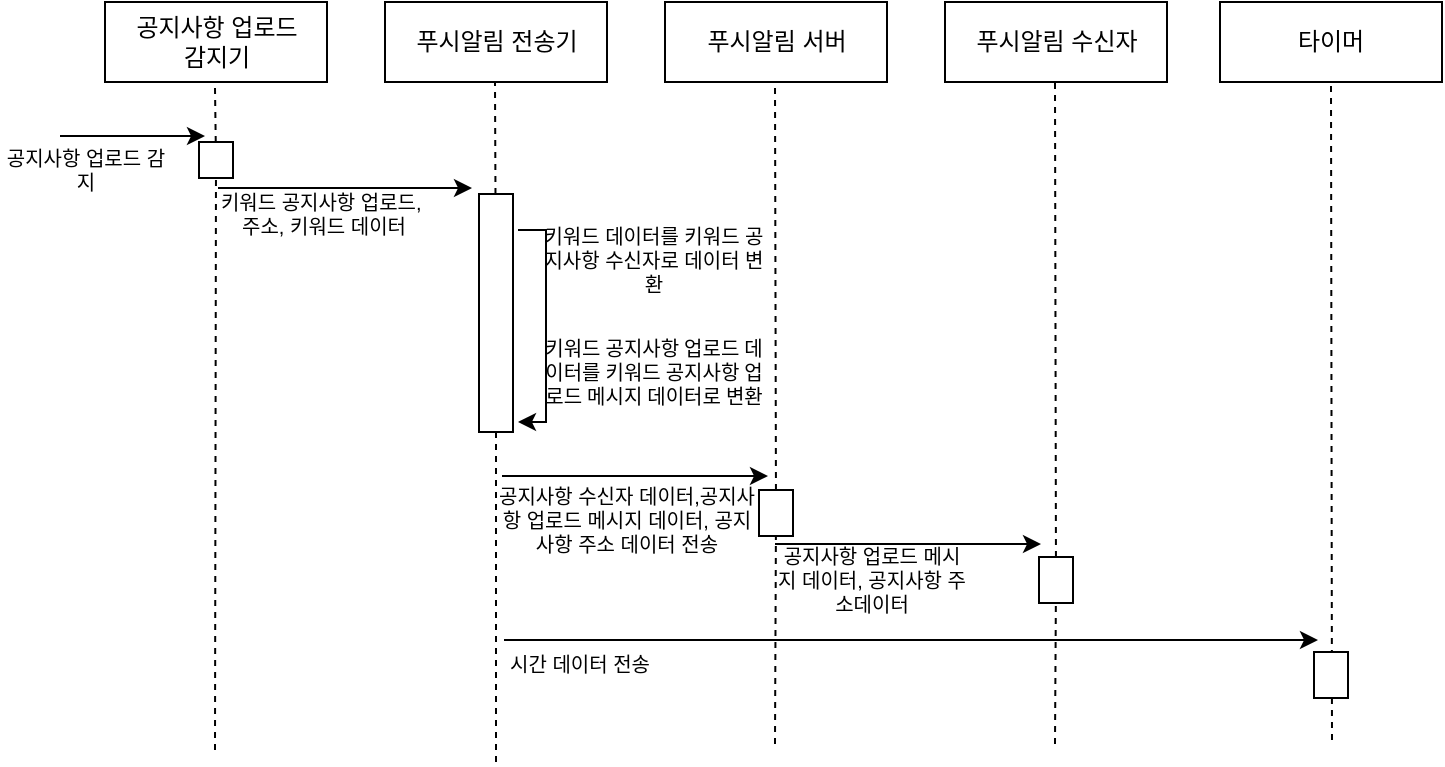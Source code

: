 <mxfile version="15.7.0" type="github">
  <diagram id="LnA-MGfw-eKQwQUpnpWq" name="Page-1">
    <mxGraphModel dx="1102" dy="614" grid="0" gridSize="10" guides="1" tooltips="1" connect="1" arrows="1" fold="1" page="1" pageScale="1" pageWidth="827" pageHeight="1169" math="0" shadow="0">
      <root>
        <mxCell id="0" />
        <mxCell id="1" parent="0" />
        <mxCell id="dRJT6T7B1bmCpjtBObPO-3" value="푸시알림 서버" style="rounded=0;whiteSpace=wrap;html=1;" parent="1" vertex="1">
          <mxGeometry x="414.5" y="179" width="111" height="40" as="geometry" />
        </mxCell>
        <mxCell id="dRJT6T7B1bmCpjtBObPO-4" value="푸시알림 전송기" style="rounded=0;whiteSpace=wrap;html=1;" parent="1" vertex="1">
          <mxGeometry x="274.5" y="179" width="111" height="40" as="geometry" />
        </mxCell>
        <mxCell id="dRJT6T7B1bmCpjtBObPO-5" value="공지사항 업로드&lt;br&gt;감지기" style="rounded=0;whiteSpace=wrap;html=1;" parent="1" vertex="1">
          <mxGeometry x="134.5" y="179" width="111" height="40" as="geometry" />
        </mxCell>
        <mxCell id="dRJT6T7B1bmCpjtBObPO-6" value="푸시알림 수신자" style="rounded=0;whiteSpace=wrap;html=1;" parent="1" vertex="1">
          <mxGeometry x="554.5" y="179" width="111" height="40" as="geometry" />
        </mxCell>
        <mxCell id="dRJT6T7B1bmCpjtBObPO-7" value="" style="endArrow=none;dashed=1;html=1;rounded=0;startArrow=none;" parent="1" source="dRJT6T7B1bmCpjtBObPO-24" edge="1">
          <mxGeometry width="50" height="50" relative="1" as="geometry">
            <mxPoint x="329.5" y="550" as="sourcePoint" />
            <mxPoint x="329.5" y="219" as="targetPoint" />
          </mxGeometry>
        </mxCell>
        <mxCell id="dRJT6T7B1bmCpjtBObPO-8" value="" style="endArrow=none;dashed=1;html=1;rounded=0;startArrow=none;" parent="1" source="dRJT6T7B1bmCpjtBObPO-26" edge="1">
          <mxGeometry width="50" height="50" relative="1" as="geometry">
            <mxPoint x="189.5" y="553" as="sourcePoint" />
            <mxPoint x="189.5" y="222" as="targetPoint" />
          </mxGeometry>
        </mxCell>
        <mxCell id="dRJT6T7B1bmCpjtBObPO-9" value="" style="endArrow=none;dashed=1;html=1;rounded=0;startArrow=none;" parent="1" source="dRJT6T7B1bmCpjtBObPO-17" edge="1">
          <mxGeometry width="50" height="50" relative="1" as="geometry">
            <mxPoint x="609.5" y="550" as="sourcePoint" />
            <mxPoint x="609.5" y="219" as="targetPoint" />
          </mxGeometry>
        </mxCell>
        <mxCell id="dRJT6T7B1bmCpjtBObPO-10" value="" style="endArrow=none;dashed=1;html=1;rounded=0;startArrow=none;" parent="1" source="dRJT6T7B1bmCpjtBObPO-21" edge="1">
          <mxGeometry width="50" height="50" relative="1" as="geometry">
            <mxPoint x="469.5" y="550" as="sourcePoint" />
            <mxPoint x="469.5" y="219" as="targetPoint" />
          </mxGeometry>
        </mxCell>
        <mxCell id="dRJT6T7B1bmCpjtBObPO-11" value="" style="endArrow=classic;html=1;rounded=0;" parent="1" edge="1">
          <mxGeometry width="50" height="50" relative="1" as="geometry">
            <mxPoint x="469.5" y="450" as="sourcePoint" />
            <mxPoint x="602.5" y="450" as="targetPoint" />
          </mxGeometry>
        </mxCell>
        <mxCell id="dRJT6T7B1bmCpjtBObPO-15" value="" style="endArrow=classic;html=1;rounded=0;" parent="1" edge="1">
          <mxGeometry width="50" height="50" relative="1" as="geometry">
            <mxPoint x="191" y="272.0" as="sourcePoint" />
            <mxPoint x="318" y="272.0" as="targetPoint" />
          </mxGeometry>
        </mxCell>
        <mxCell id="dRJT6T7B1bmCpjtBObPO-16" value="" style="endArrow=classic;html=1;rounded=0;" parent="1" edge="1">
          <mxGeometry width="50" height="50" relative="1" as="geometry">
            <mxPoint x="333" y="416" as="sourcePoint" />
            <mxPoint x="466" y="416" as="targetPoint" />
          </mxGeometry>
        </mxCell>
        <mxCell id="dRJT6T7B1bmCpjtBObPO-17" value="" style="rounded=0;whiteSpace=wrap;html=1;" parent="1" vertex="1">
          <mxGeometry x="601.5" y="456.5" width="17" height="23" as="geometry" />
        </mxCell>
        <mxCell id="dRJT6T7B1bmCpjtBObPO-18" value="" style="endArrow=none;dashed=1;html=1;rounded=0;" parent="1" target="dRJT6T7B1bmCpjtBObPO-17" edge="1">
          <mxGeometry width="50" height="50" relative="1" as="geometry">
            <mxPoint x="609.5" y="550" as="sourcePoint" />
            <mxPoint x="609.5" y="219" as="targetPoint" />
          </mxGeometry>
        </mxCell>
        <mxCell id="dRJT6T7B1bmCpjtBObPO-21" value="" style="rounded=0;whiteSpace=wrap;html=1;" parent="1" vertex="1">
          <mxGeometry x="461.5" y="423" width="17" height="23" as="geometry" />
        </mxCell>
        <mxCell id="dRJT6T7B1bmCpjtBObPO-22" value="" style="endArrow=none;dashed=1;html=1;rounded=0;" parent="1" target="dRJT6T7B1bmCpjtBObPO-21" edge="1">
          <mxGeometry width="50" height="50" relative="1" as="geometry">
            <mxPoint x="469.5" y="550" as="sourcePoint" />
            <mxPoint x="469.5" y="219" as="targetPoint" />
          </mxGeometry>
        </mxCell>
        <mxCell id="dRJT6T7B1bmCpjtBObPO-23" value="공지사항 업로드 메시지 데이터, 공지사항 주소데이터" style="text;html=1;strokeColor=none;fillColor=none;align=center;verticalAlign=middle;whiteSpace=wrap;rounded=0;fontSize=10;" parent="1" vertex="1">
          <mxGeometry x="469.5" y="453" width="96" height="30" as="geometry" />
        </mxCell>
        <mxCell id="dRJT6T7B1bmCpjtBObPO-24" value="" style="rounded=0;whiteSpace=wrap;html=1;" parent="1" vertex="1">
          <mxGeometry x="321.5" y="275" width="17" height="119" as="geometry" />
        </mxCell>
        <mxCell id="dRJT6T7B1bmCpjtBObPO-25" value="" style="endArrow=none;dashed=1;html=1;rounded=0;startArrow=none;" parent="1" target="dRJT6T7B1bmCpjtBObPO-24" edge="1">
          <mxGeometry width="50" height="50" relative="1" as="geometry">
            <mxPoint x="330" y="559" as="sourcePoint" />
            <mxPoint x="329.5" y="219" as="targetPoint" />
          </mxGeometry>
        </mxCell>
        <mxCell id="dRJT6T7B1bmCpjtBObPO-26" value="" style="rounded=0;whiteSpace=wrap;html=1;" parent="1" vertex="1">
          <mxGeometry x="181.5" y="249" width="17" height="18" as="geometry" />
        </mxCell>
        <mxCell id="dRJT6T7B1bmCpjtBObPO-27" value="" style="endArrow=none;dashed=1;html=1;rounded=0;" parent="1" target="dRJT6T7B1bmCpjtBObPO-26" edge="1">
          <mxGeometry width="50" height="50" relative="1" as="geometry">
            <mxPoint x="189.5" y="553" as="sourcePoint" />
            <mxPoint x="189.5" y="222.0" as="targetPoint" />
          </mxGeometry>
        </mxCell>
        <mxCell id="dRJT6T7B1bmCpjtBObPO-29" value="키워드 공지사항 업로드,&amp;nbsp; 주소, 키워드 데이터" style="text;html=1;strokeColor=none;fillColor=none;align=center;verticalAlign=middle;whiteSpace=wrap;rounded=0;fontSize=10;" parent="1" vertex="1">
          <mxGeometry x="187.5" y="269.5" width="111.5" height="30" as="geometry" />
        </mxCell>
        <mxCell id="dRJT6T7B1bmCpjtBObPO-34" value="" style="endArrow=classic;html=1;rounded=0;fontSize=10;" parent="1" edge="1">
          <mxGeometry width="50" height="50" relative="1" as="geometry">
            <mxPoint x="341" y="293" as="sourcePoint" />
            <mxPoint x="341" y="389" as="targetPoint" />
            <Array as="points">
              <mxPoint x="355" y="293" />
              <mxPoint x="355" y="389" />
            </Array>
          </mxGeometry>
        </mxCell>
        <mxCell id="dRJT6T7B1bmCpjtBObPO-35" value="공지사항 업로드 감지" style="text;html=1;strokeColor=none;fillColor=none;align=center;verticalAlign=middle;whiteSpace=wrap;rounded=0;fontSize=10;" parent="1" vertex="1">
          <mxGeometry x="82" y="247.5" width="86" height="30" as="geometry" />
        </mxCell>
        <mxCell id="dRJT6T7B1bmCpjtBObPO-37" value="" style="endArrow=classic;html=1;rounded=0;" parent="1" edge="1">
          <mxGeometry width="50" height="50" relative="1" as="geometry">
            <mxPoint x="112" y="246" as="sourcePoint" />
            <mxPoint x="184.5" y="246" as="targetPoint" />
          </mxGeometry>
        </mxCell>
        <mxCell id="dRJT6T7B1bmCpjtBObPO-38" value="키워드 데이터를 키워드 공지사항 수신자로 데이터 변환" style="text;html=1;strokeColor=none;fillColor=none;align=center;verticalAlign=middle;whiteSpace=wrap;rounded=0;fontSize=10;" parent="1" vertex="1">
          <mxGeometry x="352" y="293" width="114" height="30" as="geometry" />
        </mxCell>
        <mxCell id="dRJT6T7B1bmCpjtBObPO-39" value="&lt;p class=&quot;0&quot;&gt;&lt;span style=&quot;font-family: &amp;#34;맑은 고딕&amp;#34;&quot;&gt;&lt;font style=&quot;font-size: 10px&quot;&gt;키워드 공지사항 업로드 데이터를 키워드 공지사항 업로드 메시지 데이터로 변환&lt;/font&gt;&lt;/span&gt;&lt;/p&gt;&lt;div id=&quot;hwpEditorBoardContent&quot; class=&quot;hwp_editor_board_content&quot;&gt;&lt;/div&gt;" style="text;html=1;strokeColor=none;fillColor=none;align=center;verticalAlign=middle;whiteSpace=wrap;rounded=0;fontSize=10;" parent="1" vertex="1">
          <mxGeometry x="352" y="349" width="114" height="30" as="geometry" />
        </mxCell>
        <mxCell id="dRJT6T7B1bmCpjtBObPO-40" value="&lt;p class=&quot;0&quot;&gt;&lt;font style=&quot;font-size: 10px&quot;&gt;공지사항 수신자 데이터,공지사항 업로드 메시지 데이터, 공지사항 주소 데이터 전송&lt;/font&gt;&lt;/p&gt;&lt;div id=&quot;hwpEditorBoardContent&quot; class=&quot;hwp_editor_board_content&quot;&gt;&lt;/div&gt;" style="text;html=1;strokeColor=none;fillColor=none;align=center;verticalAlign=middle;whiteSpace=wrap;rounded=0;fontSize=10;" parent="1" vertex="1">
          <mxGeometry x="328.5" y="423" width="133" height="30" as="geometry" />
        </mxCell>
        <mxCell id="dRJT6T7B1bmCpjtBObPO-41" value="타이머" style="rounded=0;whiteSpace=wrap;html=1;" parent="1" vertex="1">
          <mxGeometry x="692" y="179" width="111" height="40" as="geometry" />
        </mxCell>
        <mxCell id="dRJT6T7B1bmCpjtBObPO-42" value="" style="endArrow=none;dashed=1;html=1;rounded=0;entryX=0.5;entryY=1;entryDx=0;entryDy=0;" parent="1" target="dRJT6T7B1bmCpjtBObPO-41" edge="1">
          <mxGeometry width="50" height="50" relative="1" as="geometry">
            <mxPoint x="748" y="548" as="sourcePoint" />
            <mxPoint x="1065" y="377" as="targetPoint" />
          </mxGeometry>
        </mxCell>
        <mxCell id="dRJT6T7B1bmCpjtBObPO-43" value="" style="endArrow=classic;html=1;rounded=0;" parent="1" edge="1">
          <mxGeometry width="50" height="50" relative="1" as="geometry">
            <mxPoint x="334" y="498.0" as="sourcePoint" />
            <mxPoint x="741" y="498" as="targetPoint" />
          </mxGeometry>
        </mxCell>
        <mxCell id="dRJT6T7B1bmCpjtBObPO-46" value="" style="rounded=0;whiteSpace=wrap;html=1;" parent="1" vertex="1">
          <mxGeometry x="739" y="504" width="17" height="23" as="geometry" />
        </mxCell>
        <mxCell id="dRJT6T7B1bmCpjtBObPO-47" value="시간 데이터 전송" style="text;html=1;strokeColor=none;fillColor=none;align=center;verticalAlign=middle;whiteSpace=wrap;rounded=0;fontSize=10;" parent="1" vertex="1">
          <mxGeometry x="328.5" y="495" width="86" height="30" as="geometry" />
        </mxCell>
      </root>
    </mxGraphModel>
  </diagram>
</mxfile>
